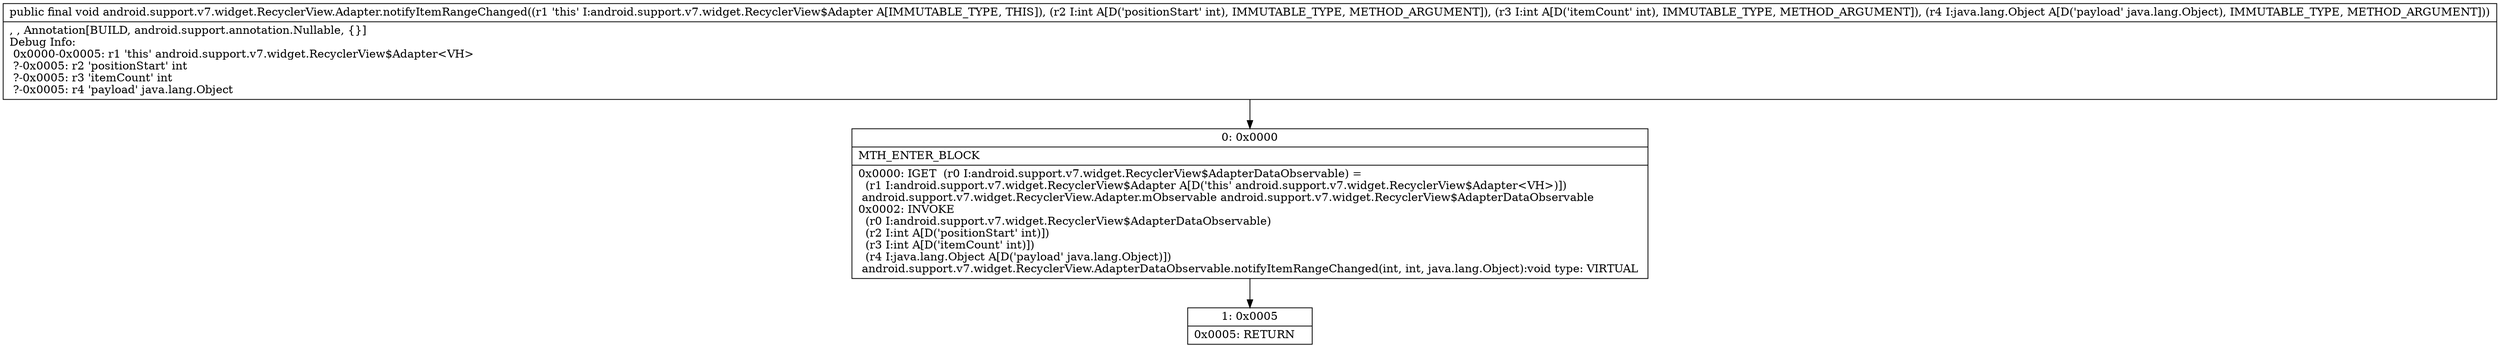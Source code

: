 digraph "CFG forandroid.support.v7.widget.RecyclerView.Adapter.notifyItemRangeChanged(IILjava\/lang\/Object;)V" {
Node_0 [shape=record,label="{0\:\ 0x0000|MTH_ENTER_BLOCK\l|0x0000: IGET  (r0 I:android.support.v7.widget.RecyclerView$AdapterDataObservable) = \l  (r1 I:android.support.v7.widget.RecyclerView$Adapter A[D('this' android.support.v7.widget.RecyclerView$Adapter\<VH\>)])\l android.support.v7.widget.RecyclerView.Adapter.mObservable android.support.v7.widget.RecyclerView$AdapterDataObservable \l0x0002: INVOKE  \l  (r0 I:android.support.v7.widget.RecyclerView$AdapterDataObservable)\l  (r2 I:int A[D('positionStart' int)])\l  (r3 I:int A[D('itemCount' int)])\l  (r4 I:java.lang.Object A[D('payload' java.lang.Object)])\l android.support.v7.widget.RecyclerView.AdapterDataObservable.notifyItemRangeChanged(int, int, java.lang.Object):void type: VIRTUAL \l}"];
Node_1 [shape=record,label="{1\:\ 0x0005|0x0005: RETURN   \l}"];
MethodNode[shape=record,label="{public final void android.support.v7.widget.RecyclerView.Adapter.notifyItemRangeChanged((r1 'this' I:android.support.v7.widget.RecyclerView$Adapter A[IMMUTABLE_TYPE, THIS]), (r2 I:int A[D('positionStart' int), IMMUTABLE_TYPE, METHOD_ARGUMENT]), (r3 I:int A[D('itemCount' int), IMMUTABLE_TYPE, METHOD_ARGUMENT]), (r4 I:java.lang.Object A[D('payload' java.lang.Object), IMMUTABLE_TYPE, METHOD_ARGUMENT]))  | , , Annotation[BUILD, android.support.annotation.Nullable, \{\}]\lDebug Info:\l  0x0000\-0x0005: r1 'this' android.support.v7.widget.RecyclerView$Adapter\<VH\>\l  ?\-0x0005: r2 'positionStart' int\l  ?\-0x0005: r3 'itemCount' int\l  ?\-0x0005: r4 'payload' java.lang.Object\l}"];
MethodNode -> Node_0;
Node_0 -> Node_1;
}

